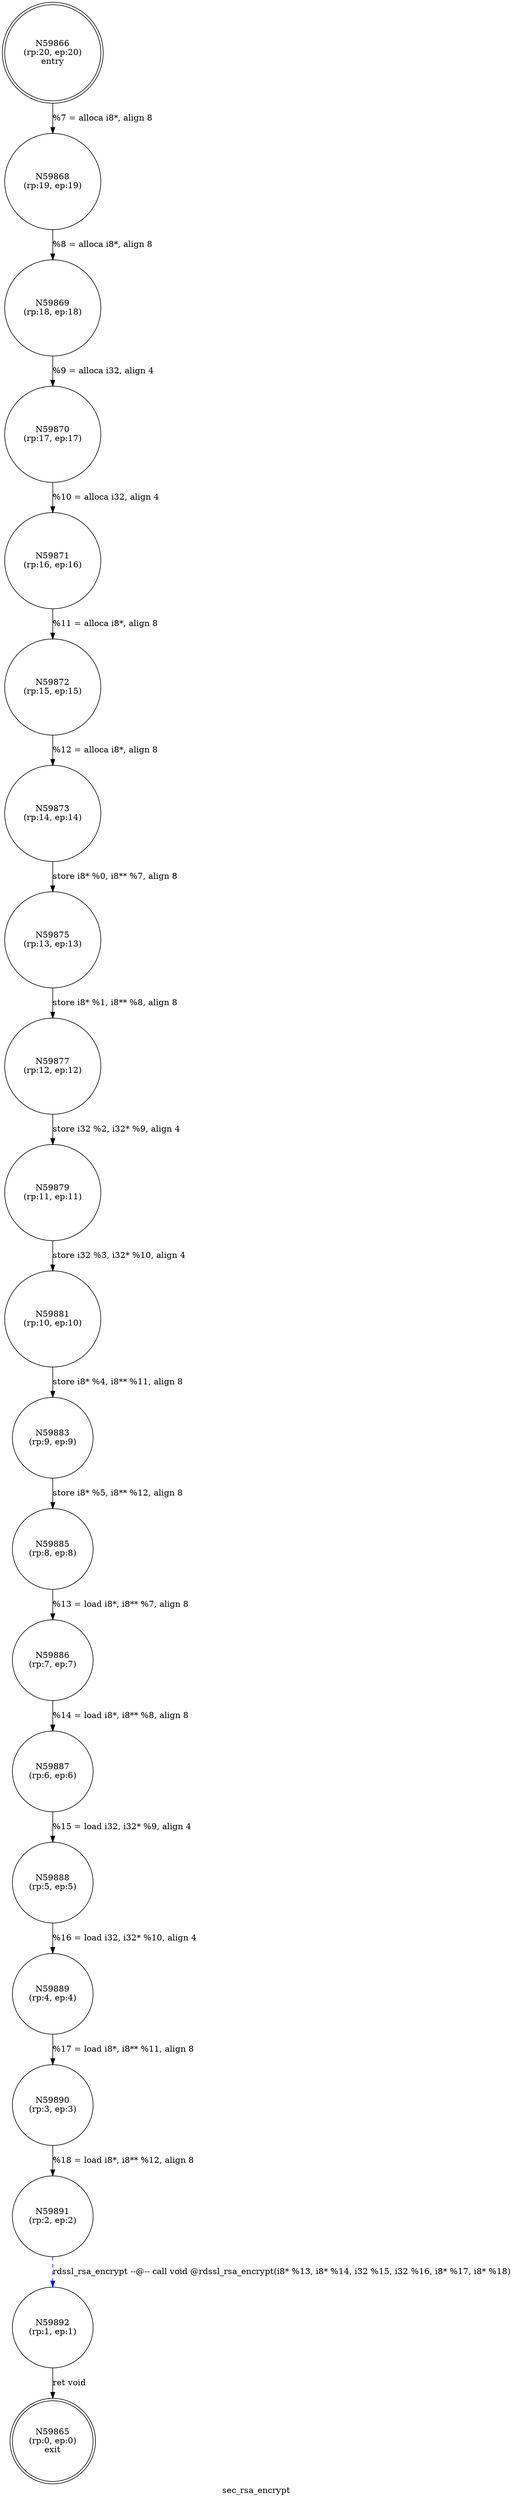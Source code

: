 digraph sec_rsa_encrypt {
label="sec_rsa_encrypt"
59865 [label="N59865\n(rp:0, ep:0)\nexit", shape="doublecircle"]
59866 [label="N59866\n(rp:20, ep:20)\nentry", shape="doublecircle"]
59866 -> 59868 [label="%7 = alloca i8*, align 8"]
59868 [label="N59868\n(rp:19, ep:19)", shape="circle"]
59868 -> 59869 [label="%8 = alloca i8*, align 8"]
59869 [label="N59869\n(rp:18, ep:18)", shape="circle"]
59869 -> 59870 [label="%9 = alloca i32, align 4"]
59870 [label="N59870\n(rp:17, ep:17)", shape="circle"]
59870 -> 59871 [label="%10 = alloca i32, align 4"]
59871 [label="N59871\n(rp:16, ep:16)", shape="circle"]
59871 -> 59872 [label="%11 = alloca i8*, align 8"]
59872 [label="N59872\n(rp:15, ep:15)", shape="circle"]
59872 -> 59873 [label="%12 = alloca i8*, align 8"]
59873 [label="N59873\n(rp:14, ep:14)", shape="circle"]
59873 -> 59875 [label="store i8* %0, i8** %7, align 8"]
59875 [label="N59875\n(rp:13, ep:13)", shape="circle"]
59875 -> 59877 [label="store i8* %1, i8** %8, align 8"]
59877 [label="N59877\n(rp:12, ep:12)", shape="circle"]
59877 -> 59879 [label="store i32 %2, i32* %9, align 4"]
59879 [label="N59879\n(rp:11, ep:11)", shape="circle"]
59879 -> 59881 [label="store i32 %3, i32* %10, align 4"]
59881 [label="N59881\n(rp:10, ep:10)", shape="circle"]
59881 -> 59883 [label="store i8* %4, i8** %11, align 8"]
59883 [label="N59883\n(rp:9, ep:9)", shape="circle"]
59883 -> 59885 [label="store i8* %5, i8** %12, align 8"]
59885 [label="N59885\n(rp:8, ep:8)", shape="circle"]
59885 -> 59886 [label="%13 = load i8*, i8** %7, align 8"]
59886 [label="N59886\n(rp:7, ep:7)", shape="circle"]
59886 -> 59887 [label="%14 = load i8*, i8** %8, align 8"]
59887 [label="N59887\n(rp:6, ep:6)", shape="circle"]
59887 -> 59888 [label="%15 = load i32, i32* %9, align 4"]
59888 [label="N59888\n(rp:5, ep:5)", shape="circle"]
59888 -> 59889 [label="%16 = load i32, i32* %10, align 4"]
59889 [label="N59889\n(rp:4, ep:4)", shape="circle"]
59889 -> 59890 [label="%17 = load i8*, i8** %11, align 8"]
59890 [label="N59890\n(rp:3, ep:3)", shape="circle"]
59890 -> 59891 [label="%18 = load i8*, i8** %12, align 8"]
59891 [label="N59891\n(rp:2, ep:2)", shape="circle"]
59891 -> 59892 [label="rdssl_rsa_encrypt --@-- call void @rdssl_rsa_encrypt(i8* %13, i8* %14, i32 %15, i32 %16, i8* %17, i8* %18)", style="dashed", color="blue"]
59892 [label="N59892\n(rp:1, ep:1)", shape="circle"]
59892 -> 59865 [label="ret void"]
}
